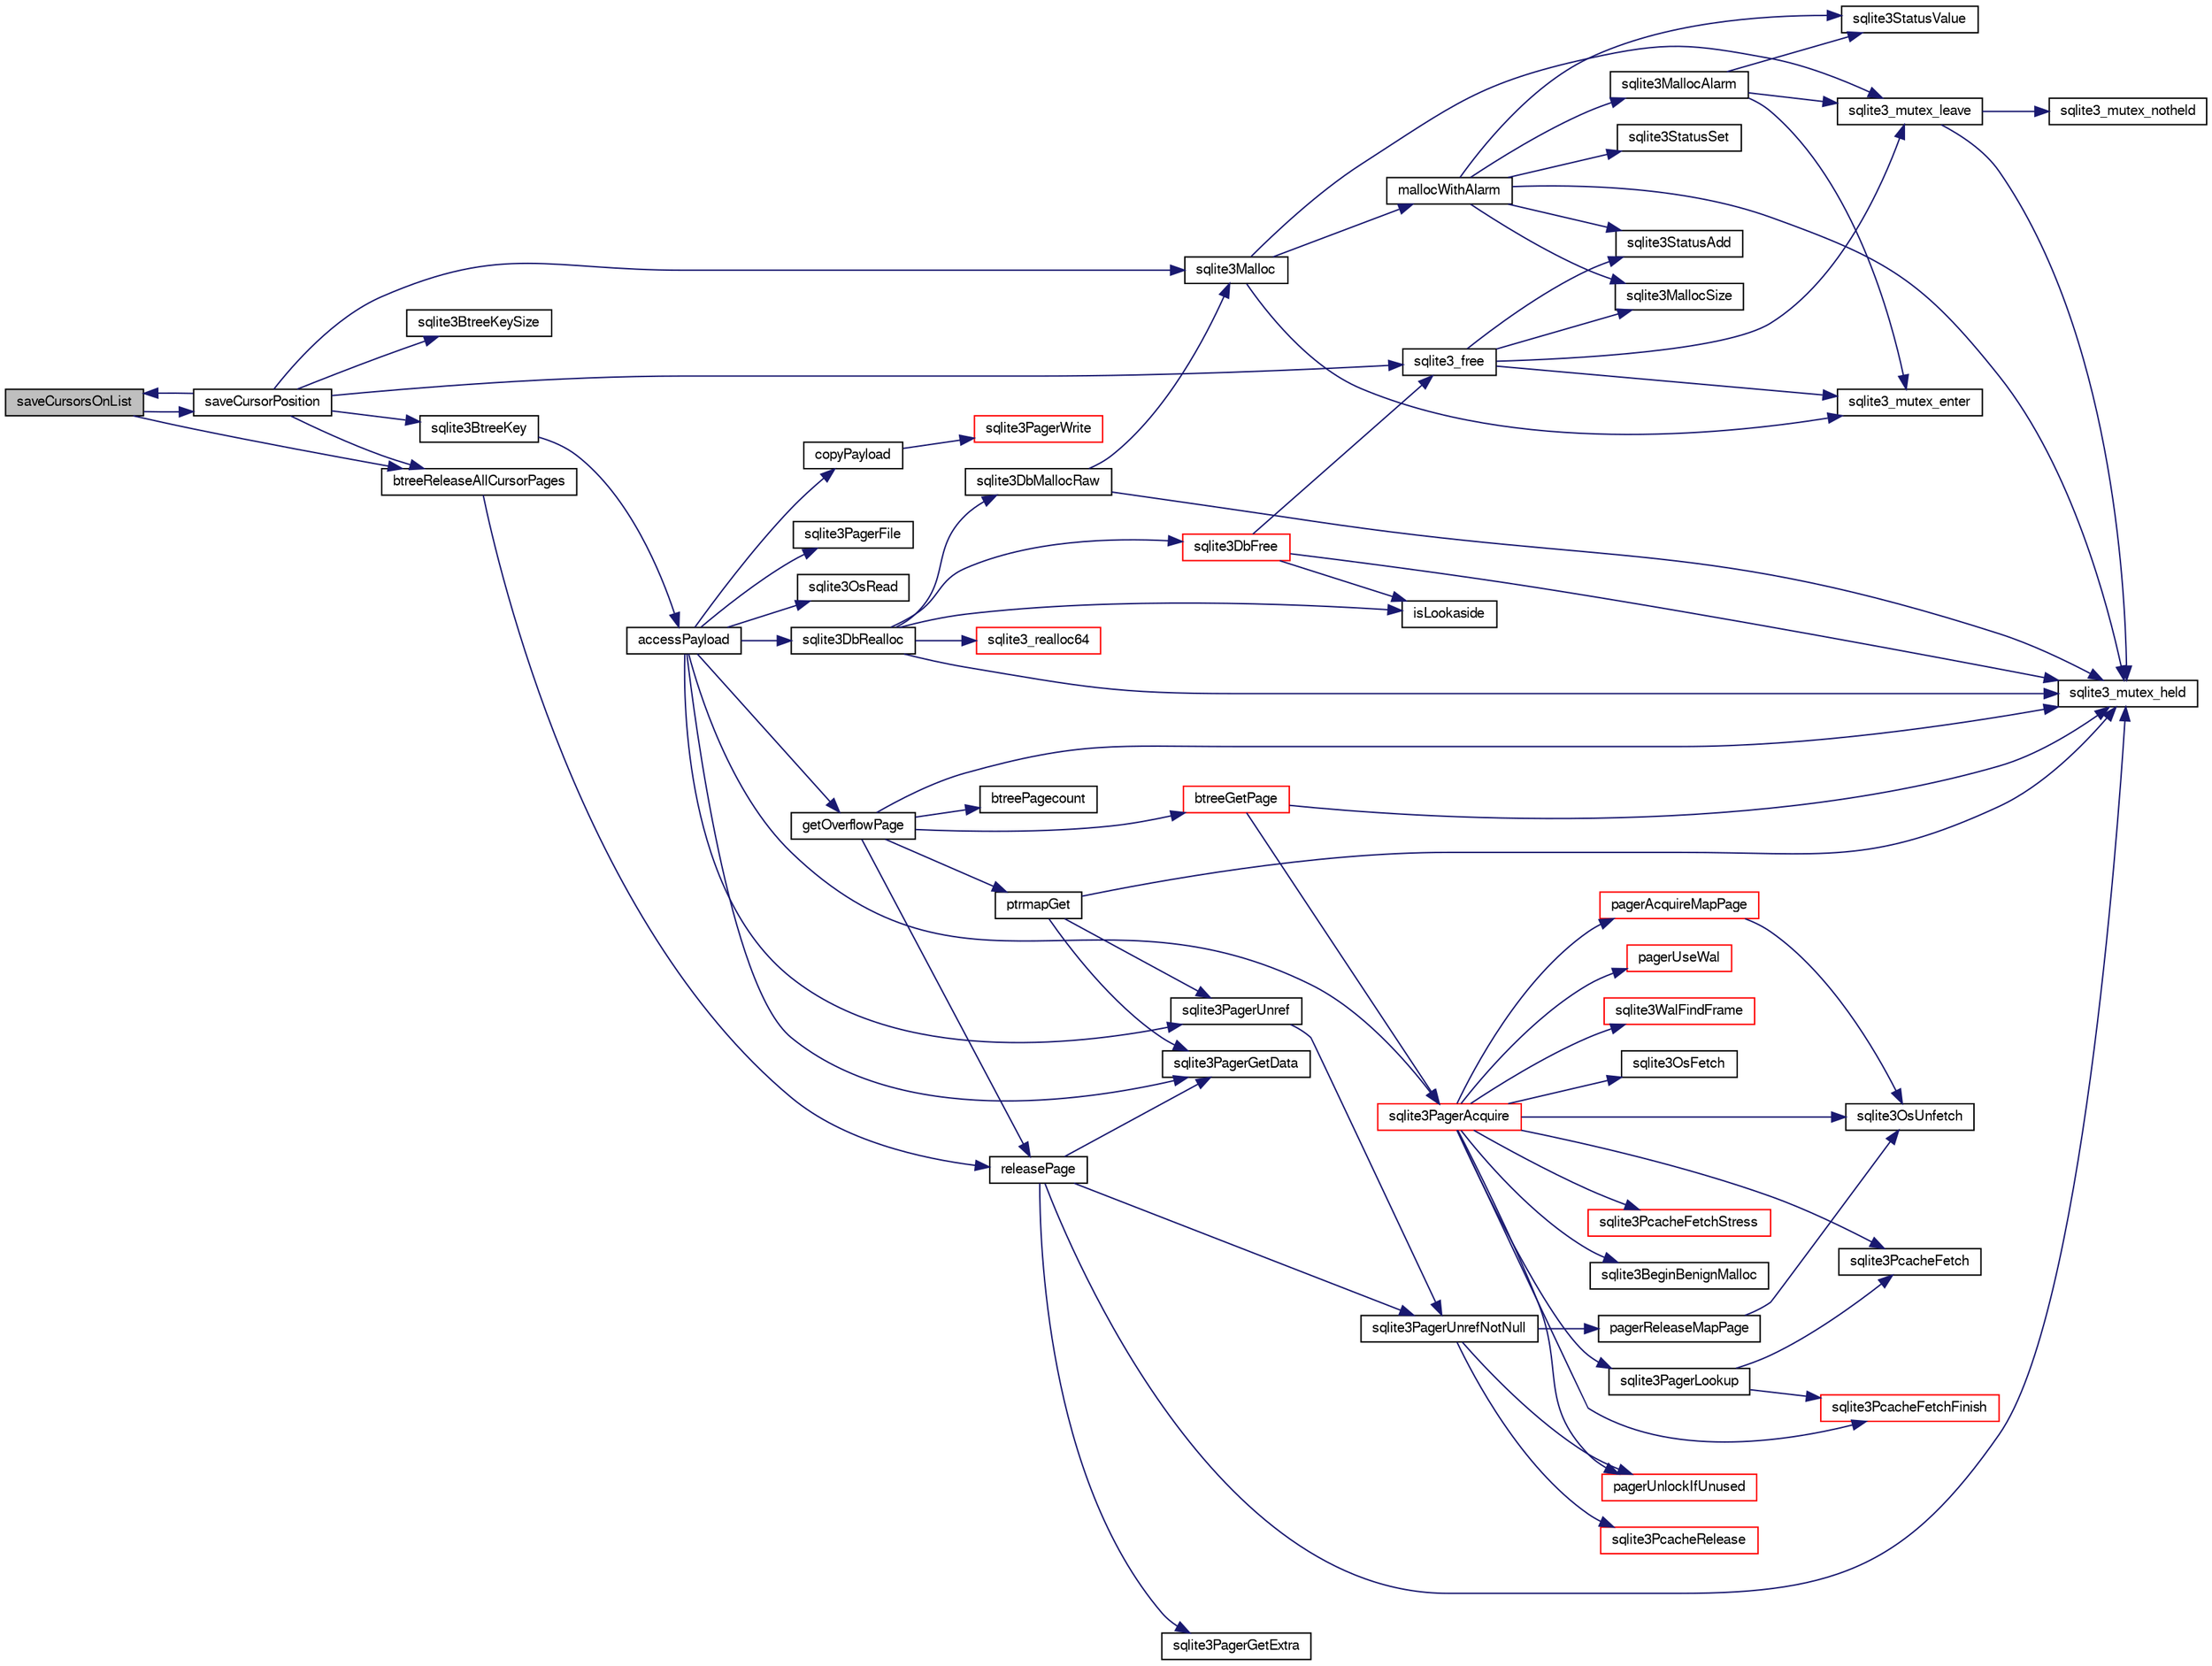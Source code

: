 digraph "saveCursorsOnList"
{
  edge [fontname="FreeSans",fontsize="10",labelfontname="FreeSans",labelfontsize="10"];
  node [fontname="FreeSans",fontsize="10",shape=record];
  rankdir="LR";
  Node283617 [label="saveCursorsOnList",height=0.2,width=0.4,color="black", fillcolor="grey75", style="filled", fontcolor="black"];
  Node283617 -> Node283618 [color="midnightblue",fontsize="10",style="solid",fontname="FreeSans"];
  Node283618 [label="saveCursorPosition",height=0.2,width=0.4,color="black", fillcolor="white", style="filled",URL="$sqlite3_8c.html#a1fd19e15f7d2a03087f0c1f287dda917"];
  Node283618 -> Node283619 [color="midnightblue",fontsize="10",style="solid",fontname="FreeSans"];
  Node283619 [label="sqlite3BtreeKeySize",height=0.2,width=0.4,color="black", fillcolor="white", style="filled",URL="$sqlite3_8c.html#a73b33a51e4be80535ca4357abe181d2b"];
  Node283618 -> Node283620 [color="midnightblue",fontsize="10",style="solid",fontname="FreeSans"];
  Node283620 [label="sqlite3Malloc",height=0.2,width=0.4,color="black", fillcolor="white", style="filled",URL="$sqlite3_8c.html#a361a2eaa846b1885f123abe46f5d8b2b"];
  Node283620 -> Node283621 [color="midnightblue",fontsize="10",style="solid",fontname="FreeSans"];
  Node283621 [label="sqlite3_mutex_enter",height=0.2,width=0.4,color="black", fillcolor="white", style="filled",URL="$sqlite3_8c.html#a1c12cde690bd89f104de5cbad12a6bf5"];
  Node283620 -> Node283622 [color="midnightblue",fontsize="10",style="solid",fontname="FreeSans"];
  Node283622 [label="mallocWithAlarm",height=0.2,width=0.4,color="black", fillcolor="white", style="filled",URL="$sqlite3_8c.html#ab070d5cf8e48ec8a6a43cf025d48598b"];
  Node283622 -> Node283623 [color="midnightblue",fontsize="10",style="solid",fontname="FreeSans"];
  Node283623 [label="sqlite3_mutex_held",height=0.2,width=0.4,color="black", fillcolor="white", style="filled",URL="$sqlite3_8c.html#acf77da68932b6bc163c5e68547ecc3e7"];
  Node283622 -> Node283624 [color="midnightblue",fontsize="10",style="solid",fontname="FreeSans"];
  Node283624 [label="sqlite3StatusSet",height=0.2,width=0.4,color="black", fillcolor="white", style="filled",URL="$sqlite3_8c.html#afec7586c01fcb5ea17dc9d7725a589d9"];
  Node283622 -> Node283625 [color="midnightblue",fontsize="10",style="solid",fontname="FreeSans"];
  Node283625 [label="sqlite3StatusValue",height=0.2,width=0.4,color="black", fillcolor="white", style="filled",URL="$sqlite3_8c.html#a30b8ac296c6e200c1fa57708d52c6ef6"];
  Node283622 -> Node283626 [color="midnightblue",fontsize="10",style="solid",fontname="FreeSans"];
  Node283626 [label="sqlite3MallocAlarm",height=0.2,width=0.4,color="black", fillcolor="white", style="filled",URL="$sqlite3_8c.html#ada66988e8471d1198f3219c062377508"];
  Node283626 -> Node283625 [color="midnightblue",fontsize="10",style="solid",fontname="FreeSans"];
  Node283626 -> Node283627 [color="midnightblue",fontsize="10",style="solid",fontname="FreeSans"];
  Node283627 [label="sqlite3_mutex_leave",height=0.2,width=0.4,color="black", fillcolor="white", style="filled",URL="$sqlite3_8c.html#a5838d235601dbd3c1fa993555c6bcc93"];
  Node283627 -> Node283623 [color="midnightblue",fontsize="10",style="solid",fontname="FreeSans"];
  Node283627 -> Node283628 [color="midnightblue",fontsize="10",style="solid",fontname="FreeSans"];
  Node283628 [label="sqlite3_mutex_notheld",height=0.2,width=0.4,color="black", fillcolor="white", style="filled",URL="$sqlite3_8c.html#a83967c837c1c000d3b5adcfaa688f5dc"];
  Node283626 -> Node283621 [color="midnightblue",fontsize="10",style="solid",fontname="FreeSans"];
  Node283622 -> Node283629 [color="midnightblue",fontsize="10",style="solid",fontname="FreeSans"];
  Node283629 [label="sqlite3MallocSize",height=0.2,width=0.4,color="black", fillcolor="white", style="filled",URL="$sqlite3_8c.html#acf5d2a5f35270bafb050bd2def576955"];
  Node283622 -> Node283630 [color="midnightblue",fontsize="10",style="solid",fontname="FreeSans"];
  Node283630 [label="sqlite3StatusAdd",height=0.2,width=0.4,color="black", fillcolor="white", style="filled",URL="$sqlite3_8c.html#afa029f93586aeab4cc85360905dae9cd"];
  Node283620 -> Node283627 [color="midnightblue",fontsize="10",style="solid",fontname="FreeSans"];
  Node283618 -> Node283631 [color="midnightblue",fontsize="10",style="solid",fontname="FreeSans"];
  Node283631 [label="sqlite3BtreeKey",height=0.2,width=0.4,color="black", fillcolor="white", style="filled",URL="$sqlite3_8c.html#ac2d5b22a7aae9c57b8a4ef7be643c1cd"];
  Node283631 -> Node283632 [color="midnightblue",fontsize="10",style="solid",fontname="FreeSans"];
  Node283632 [label="accessPayload",height=0.2,width=0.4,color="black", fillcolor="white", style="filled",URL="$sqlite3_8c.html#acf70e6d3cb6afd54d677b3dffb6959d2"];
  Node283632 -> Node283633 [color="midnightblue",fontsize="10",style="solid",fontname="FreeSans"];
  Node283633 [label="copyPayload",height=0.2,width=0.4,color="black", fillcolor="white", style="filled",URL="$sqlite3_8c.html#aedb2ad4326779a68bc8e012570bda430"];
  Node283633 -> Node283634 [color="midnightblue",fontsize="10",style="solid",fontname="FreeSans"];
  Node283634 [label="sqlite3PagerWrite",height=0.2,width=0.4,color="red", fillcolor="white", style="filled",URL="$sqlite3_8c.html#ad4b8aee028ee99575b0748b299e04ed0"];
  Node283632 -> Node283655 [color="midnightblue",fontsize="10",style="solid",fontname="FreeSans"];
  Node283655 [label="sqlite3DbRealloc",height=0.2,width=0.4,color="black", fillcolor="white", style="filled",URL="$sqlite3_8c.html#ae028f4902a9d29bcaf310ff289ee87dc"];
  Node283655 -> Node283623 [color="midnightblue",fontsize="10",style="solid",fontname="FreeSans"];
  Node283655 -> Node283656 [color="midnightblue",fontsize="10",style="solid",fontname="FreeSans"];
  Node283656 [label="sqlite3DbMallocRaw",height=0.2,width=0.4,color="black", fillcolor="white", style="filled",URL="$sqlite3_8c.html#abbe8be0cf7175e11ddc3e2218fad924e"];
  Node283656 -> Node283623 [color="midnightblue",fontsize="10",style="solid",fontname="FreeSans"];
  Node283656 -> Node283620 [color="midnightblue",fontsize="10",style="solid",fontname="FreeSans"];
  Node283655 -> Node283653 [color="midnightblue",fontsize="10",style="solid",fontname="FreeSans"];
  Node283653 [label="isLookaside",height=0.2,width=0.4,color="black", fillcolor="white", style="filled",URL="$sqlite3_8c.html#a770fa05ff9717b75e16f4d968a77b897"];
  Node283655 -> Node283650 [color="midnightblue",fontsize="10",style="solid",fontname="FreeSans"];
  Node283650 [label="sqlite3DbFree",height=0.2,width=0.4,color="red", fillcolor="white", style="filled",URL="$sqlite3_8c.html#ac70ab821a6607b4a1b909582dc37a069"];
  Node283650 -> Node283623 [color="midnightblue",fontsize="10",style="solid",fontname="FreeSans"];
  Node283650 -> Node283653 [color="midnightblue",fontsize="10",style="solid",fontname="FreeSans"];
  Node283650 -> Node283654 [color="midnightblue",fontsize="10",style="solid",fontname="FreeSans"];
  Node283654 [label="sqlite3_free",height=0.2,width=0.4,color="black", fillcolor="white", style="filled",URL="$sqlite3_8c.html#a6552349e36a8a691af5487999ab09519"];
  Node283654 -> Node283621 [color="midnightblue",fontsize="10",style="solid",fontname="FreeSans"];
  Node283654 -> Node283630 [color="midnightblue",fontsize="10",style="solid",fontname="FreeSans"];
  Node283654 -> Node283629 [color="midnightblue",fontsize="10",style="solid",fontname="FreeSans"];
  Node283654 -> Node283627 [color="midnightblue",fontsize="10",style="solid",fontname="FreeSans"];
  Node283655 -> Node283657 [color="midnightblue",fontsize="10",style="solid",fontname="FreeSans"];
  Node283657 [label="sqlite3_realloc64",height=0.2,width=0.4,color="red", fillcolor="white", style="filled",URL="$sqlite3_8c.html#a3765a714077ee547e811034236dc9ecd"];
  Node283632 -> Node284039 [color="midnightblue",fontsize="10",style="solid",fontname="FreeSans"];
  Node284039 [label="getOverflowPage",height=0.2,width=0.4,color="black", fillcolor="white", style="filled",URL="$sqlite3_8c.html#af907f898e049d621e2c9dc1ed1d63cf4"];
  Node284039 -> Node283623 [color="midnightblue",fontsize="10",style="solid",fontname="FreeSans"];
  Node284039 -> Node284005 [color="midnightblue",fontsize="10",style="solid",fontname="FreeSans"];
  Node284005 [label="btreePagecount",height=0.2,width=0.4,color="black", fillcolor="white", style="filled",URL="$sqlite3_8c.html#a9cc4ac11752c088db89d551ec1495a15"];
  Node284039 -> Node284040 [color="midnightblue",fontsize="10",style="solid",fontname="FreeSans"];
  Node284040 [label="ptrmapGet",height=0.2,width=0.4,color="black", fillcolor="white", style="filled",URL="$sqlite3_8c.html#ae91bfd9c1bec807a52a384d2ed01934b"];
  Node284040 -> Node283623 [color="midnightblue",fontsize="10",style="solid",fontname="FreeSans"];
  Node284040 -> Node284001 [color="midnightblue",fontsize="10",style="solid",fontname="FreeSans"];
  Node284001 [label="sqlite3PagerGetData",height=0.2,width=0.4,color="black", fillcolor="white", style="filled",URL="$sqlite3_8c.html#a9dd340e56fb4b7fad4df339595b8d8a2"];
  Node284040 -> Node284006 [color="midnightblue",fontsize="10",style="solid",fontname="FreeSans"];
  Node284006 [label="sqlite3PagerUnref",height=0.2,width=0.4,color="black", fillcolor="white", style="filled",URL="$sqlite3_8c.html#aa9d040b7f24a8a5d99bf96863b52cd15"];
  Node284006 -> Node283934 [color="midnightblue",fontsize="10",style="solid",fontname="FreeSans"];
  Node283934 [label="sqlite3PagerUnrefNotNull",height=0.2,width=0.4,color="black", fillcolor="white", style="filled",URL="$sqlite3_8c.html#a4b314f96f09f5c68c94672e420e31ab9"];
  Node283934 -> Node283935 [color="midnightblue",fontsize="10",style="solid",fontname="FreeSans"];
  Node283935 [label="pagerReleaseMapPage",height=0.2,width=0.4,color="black", fillcolor="white", style="filled",URL="$sqlite3_8c.html#aefa288f9febba49488ab634f8b0d5f6d"];
  Node283935 -> Node283936 [color="midnightblue",fontsize="10",style="solid",fontname="FreeSans"];
  Node283936 [label="sqlite3OsUnfetch",height=0.2,width=0.4,color="black", fillcolor="white", style="filled",URL="$sqlite3_8c.html#abc0da72cb8b8989cf8708b572fe5fef4"];
  Node283934 -> Node283937 [color="midnightblue",fontsize="10",style="solid",fontname="FreeSans"];
  Node283937 [label="sqlite3PcacheRelease",height=0.2,width=0.4,color="red", fillcolor="white", style="filled",URL="$sqlite3_8c.html#ad07fc7a8130ad1e77861f345084b1b83"];
  Node283934 -> Node283939 [color="midnightblue",fontsize="10",style="solid",fontname="FreeSans"];
  Node283939 [label="pagerUnlockIfUnused",height=0.2,width=0.4,color="red", fillcolor="white", style="filled",URL="$sqlite3_8c.html#abf547f4276efb6f10262f7fde1e4d065"];
  Node284039 -> Node284041 [color="midnightblue",fontsize="10",style="solid",fontname="FreeSans"];
  Node284041 [label="btreeGetPage",height=0.2,width=0.4,color="red", fillcolor="white", style="filled",URL="$sqlite3_8c.html#ac59679e30ceb0190614fbd19a7feb6de"];
  Node284041 -> Node283623 [color="midnightblue",fontsize="10",style="solid",fontname="FreeSans"];
  Node284041 -> Node284007 [color="midnightblue",fontsize="10",style="solid",fontname="FreeSans"];
  Node284007 [label="sqlite3PagerAcquire",height=0.2,width=0.4,color="red", fillcolor="white", style="filled",URL="$sqlite3_8c.html#a22a53daafd2bd778cda390312651f994"];
  Node284007 -> Node283639 [color="midnightblue",fontsize="10",style="solid",fontname="FreeSans"];
  Node283639 [label="pagerUseWal",height=0.2,width=0.4,color="red", fillcolor="white", style="filled",URL="$sqlite3_8c.html#a31def80bfe1de9284d635ba190a5eb68"];
  Node284007 -> Node283965 [color="midnightblue",fontsize="10",style="solid",fontname="FreeSans"];
  Node283965 [label="sqlite3WalFindFrame",height=0.2,width=0.4,color="red", fillcolor="white", style="filled",URL="$sqlite3_8c.html#a70d73def3adcc264f500a63178742708"];
  Node284007 -> Node283955 [color="midnightblue",fontsize="10",style="solid",fontname="FreeSans"];
  Node283955 [label="sqlite3OsFetch",height=0.2,width=0.4,color="black", fillcolor="white", style="filled",URL="$sqlite3_8c.html#ab5b9137b375d5d8a8c216a644056cba7"];
  Node284007 -> Node283959 [color="midnightblue",fontsize="10",style="solid",fontname="FreeSans"];
  Node283959 [label="sqlite3PagerLookup",height=0.2,width=0.4,color="black", fillcolor="white", style="filled",URL="$sqlite3_8c.html#a1252ec03814f64eed236cfb21094cafd"];
  Node283959 -> Node283960 [color="midnightblue",fontsize="10",style="solid",fontname="FreeSans"];
  Node283960 [label="sqlite3PcacheFetch",height=0.2,width=0.4,color="black", fillcolor="white", style="filled",URL="$sqlite3_8c.html#a51a10151c5ec2c1c9e6fd615e95a3450"];
  Node283959 -> Node283961 [color="midnightblue",fontsize="10",style="solid",fontname="FreeSans"];
  Node283961 [label="sqlite3PcacheFetchFinish",height=0.2,width=0.4,color="red", fillcolor="white", style="filled",URL="$sqlite3_8c.html#a21f330cb082d63a111f64257e823a4b1"];
  Node284007 -> Node284008 [color="midnightblue",fontsize="10",style="solid",fontname="FreeSans"];
  Node284008 [label="pagerAcquireMapPage",height=0.2,width=0.4,color="red", fillcolor="white", style="filled",URL="$sqlite3_8c.html#affc12640bbd7572ae41f1943f3b8bb3b"];
  Node284008 -> Node283936 [color="midnightblue",fontsize="10",style="solid",fontname="FreeSans"];
  Node284007 -> Node283936 [color="midnightblue",fontsize="10",style="solid",fontname="FreeSans"];
  Node284007 -> Node283960 [color="midnightblue",fontsize="10",style="solid",fontname="FreeSans"];
  Node284007 -> Node284009 [color="midnightblue",fontsize="10",style="solid",fontname="FreeSans"];
  Node284009 [label="sqlite3PcacheFetchStress",height=0.2,width=0.4,color="red", fillcolor="white", style="filled",URL="$sqlite3_8c.html#a83644ab4d77e1649ae5336b659edb351"];
  Node284007 -> Node283961 [color="midnightblue",fontsize="10",style="solid",fontname="FreeSans"];
  Node284007 -> Node283705 [color="midnightblue",fontsize="10",style="solid",fontname="FreeSans"];
  Node283705 [label="sqlite3BeginBenignMalloc",height=0.2,width=0.4,color="black", fillcolor="white", style="filled",URL="$sqlite3_8c.html#a3344c0e2b1b6df701a1cb326602fac14"];
  Node284007 -> Node283939 [color="midnightblue",fontsize="10",style="solid",fontname="FreeSans"];
  Node284039 -> Node284043 [color="midnightblue",fontsize="10",style="solid",fontname="FreeSans"];
  Node284043 [label="releasePage",height=0.2,width=0.4,color="black", fillcolor="white", style="filled",URL="$sqlite3_8c.html#a92c6fb14f9bcf117440c35116c26d6c4"];
  Node284043 -> Node284002 [color="midnightblue",fontsize="10",style="solid",fontname="FreeSans"];
  Node284002 [label="sqlite3PagerGetExtra",height=0.2,width=0.4,color="black", fillcolor="white", style="filled",URL="$sqlite3_8c.html#a48e879a6d20f06f27390973ab8d59bd7"];
  Node284043 -> Node284001 [color="midnightblue",fontsize="10",style="solid",fontname="FreeSans"];
  Node284043 -> Node283623 [color="midnightblue",fontsize="10",style="solid",fontname="FreeSans"];
  Node284043 -> Node283934 [color="midnightblue",fontsize="10",style="solid",fontname="FreeSans"];
  Node283632 -> Node284044 [color="midnightblue",fontsize="10",style="solid",fontname="FreeSans"];
  Node284044 [label="sqlite3PagerFile",height=0.2,width=0.4,color="black", fillcolor="white", style="filled",URL="$sqlite3_8c.html#a4994718ae281ffc714aa975c5b9b359d"];
  Node283632 -> Node283968 [color="midnightblue",fontsize="10",style="solid",fontname="FreeSans"];
  Node283968 [label="sqlite3OsRead",height=0.2,width=0.4,color="black", fillcolor="white", style="filled",URL="$sqlite3_8c.html#a98ef6b5ed82299d2efc0b5f9e41c877d"];
  Node283632 -> Node284007 [color="midnightblue",fontsize="10",style="solid",fontname="FreeSans"];
  Node283632 -> Node284001 [color="midnightblue",fontsize="10",style="solid",fontname="FreeSans"];
  Node283632 -> Node284006 [color="midnightblue",fontsize="10",style="solid",fontname="FreeSans"];
  Node283618 -> Node283654 [color="midnightblue",fontsize="10",style="solid",fontname="FreeSans"];
  Node283618 -> Node284045 [color="midnightblue",fontsize="10",style="solid",fontname="FreeSans"];
  Node284045 [label="btreeReleaseAllCursorPages",height=0.2,width=0.4,color="black", fillcolor="white", style="filled",URL="$sqlite3_8c.html#a8535e63c9127b9f6b5b136cab41cbdd7"];
  Node284045 -> Node284043 [color="midnightblue",fontsize="10",style="solid",fontname="FreeSans"];
  Node283618 -> Node283617 [color="midnightblue",fontsize="10",style="solid",fontname="FreeSans"];
  Node283617 -> Node284045 [color="midnightblue",fontsize="10",style="solid",fontname="FreeSans"];
}
